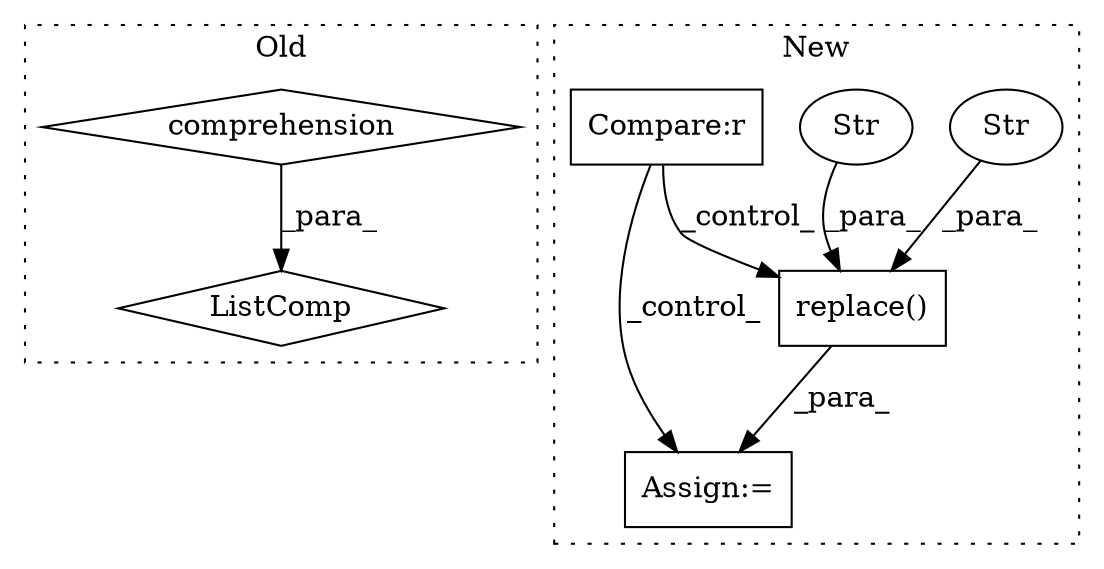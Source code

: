 digraph G {
subgraph cluster0 {
1 [label="ListComp" a="106" s="2595" l="59" shape="diamond"];
5 [label="comprehension" a="45" s="2629" l="3" shape="diamond"];
label = "Old";
style="dotted";
}
subgraph cluster1 {
2 [label="replace()" a="75" s="2841,2862" l="15,1" shape="box"];
3 [label="Str" a="66" s="2860" l="2" shape="ellipse"];
4 [label="Str" a="66" s="2856" l="3" shape="ellipse"];
6 [label="Compare:r" a="40" s="2748" l="36" shape="box"];
7 [label="Assign:=" a="68" s="2831" l="3" shape="box"];
label = "New";
style="dotted";
}
2 -> 7 [label="_para_"];
3 -> 2 [label="_para_"];
4 -> 2 [label="_para_"];
5 -> 1 [label="_para_"];
6 -> 7 [label="_control_"];
6 -> 2 [label="_control_"];
}
